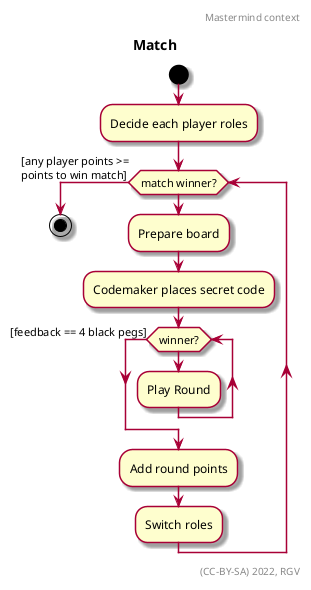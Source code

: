 ﻿@startuml
skin rose

header Mastermind context
title Match
right footer (CC-BY-SA) 2022, RGV

start
:Decide each player roles;
while (match winner?)
    :Prepare board;
    :Codemaker places secret code;
    while (winner?)
        :Play Round;
    endwhile([feedback == 4 black pegs])
    :Add round points;
    :Switch roles;
end while ([any player points >=\npoints to win match])

stop

@enduml
